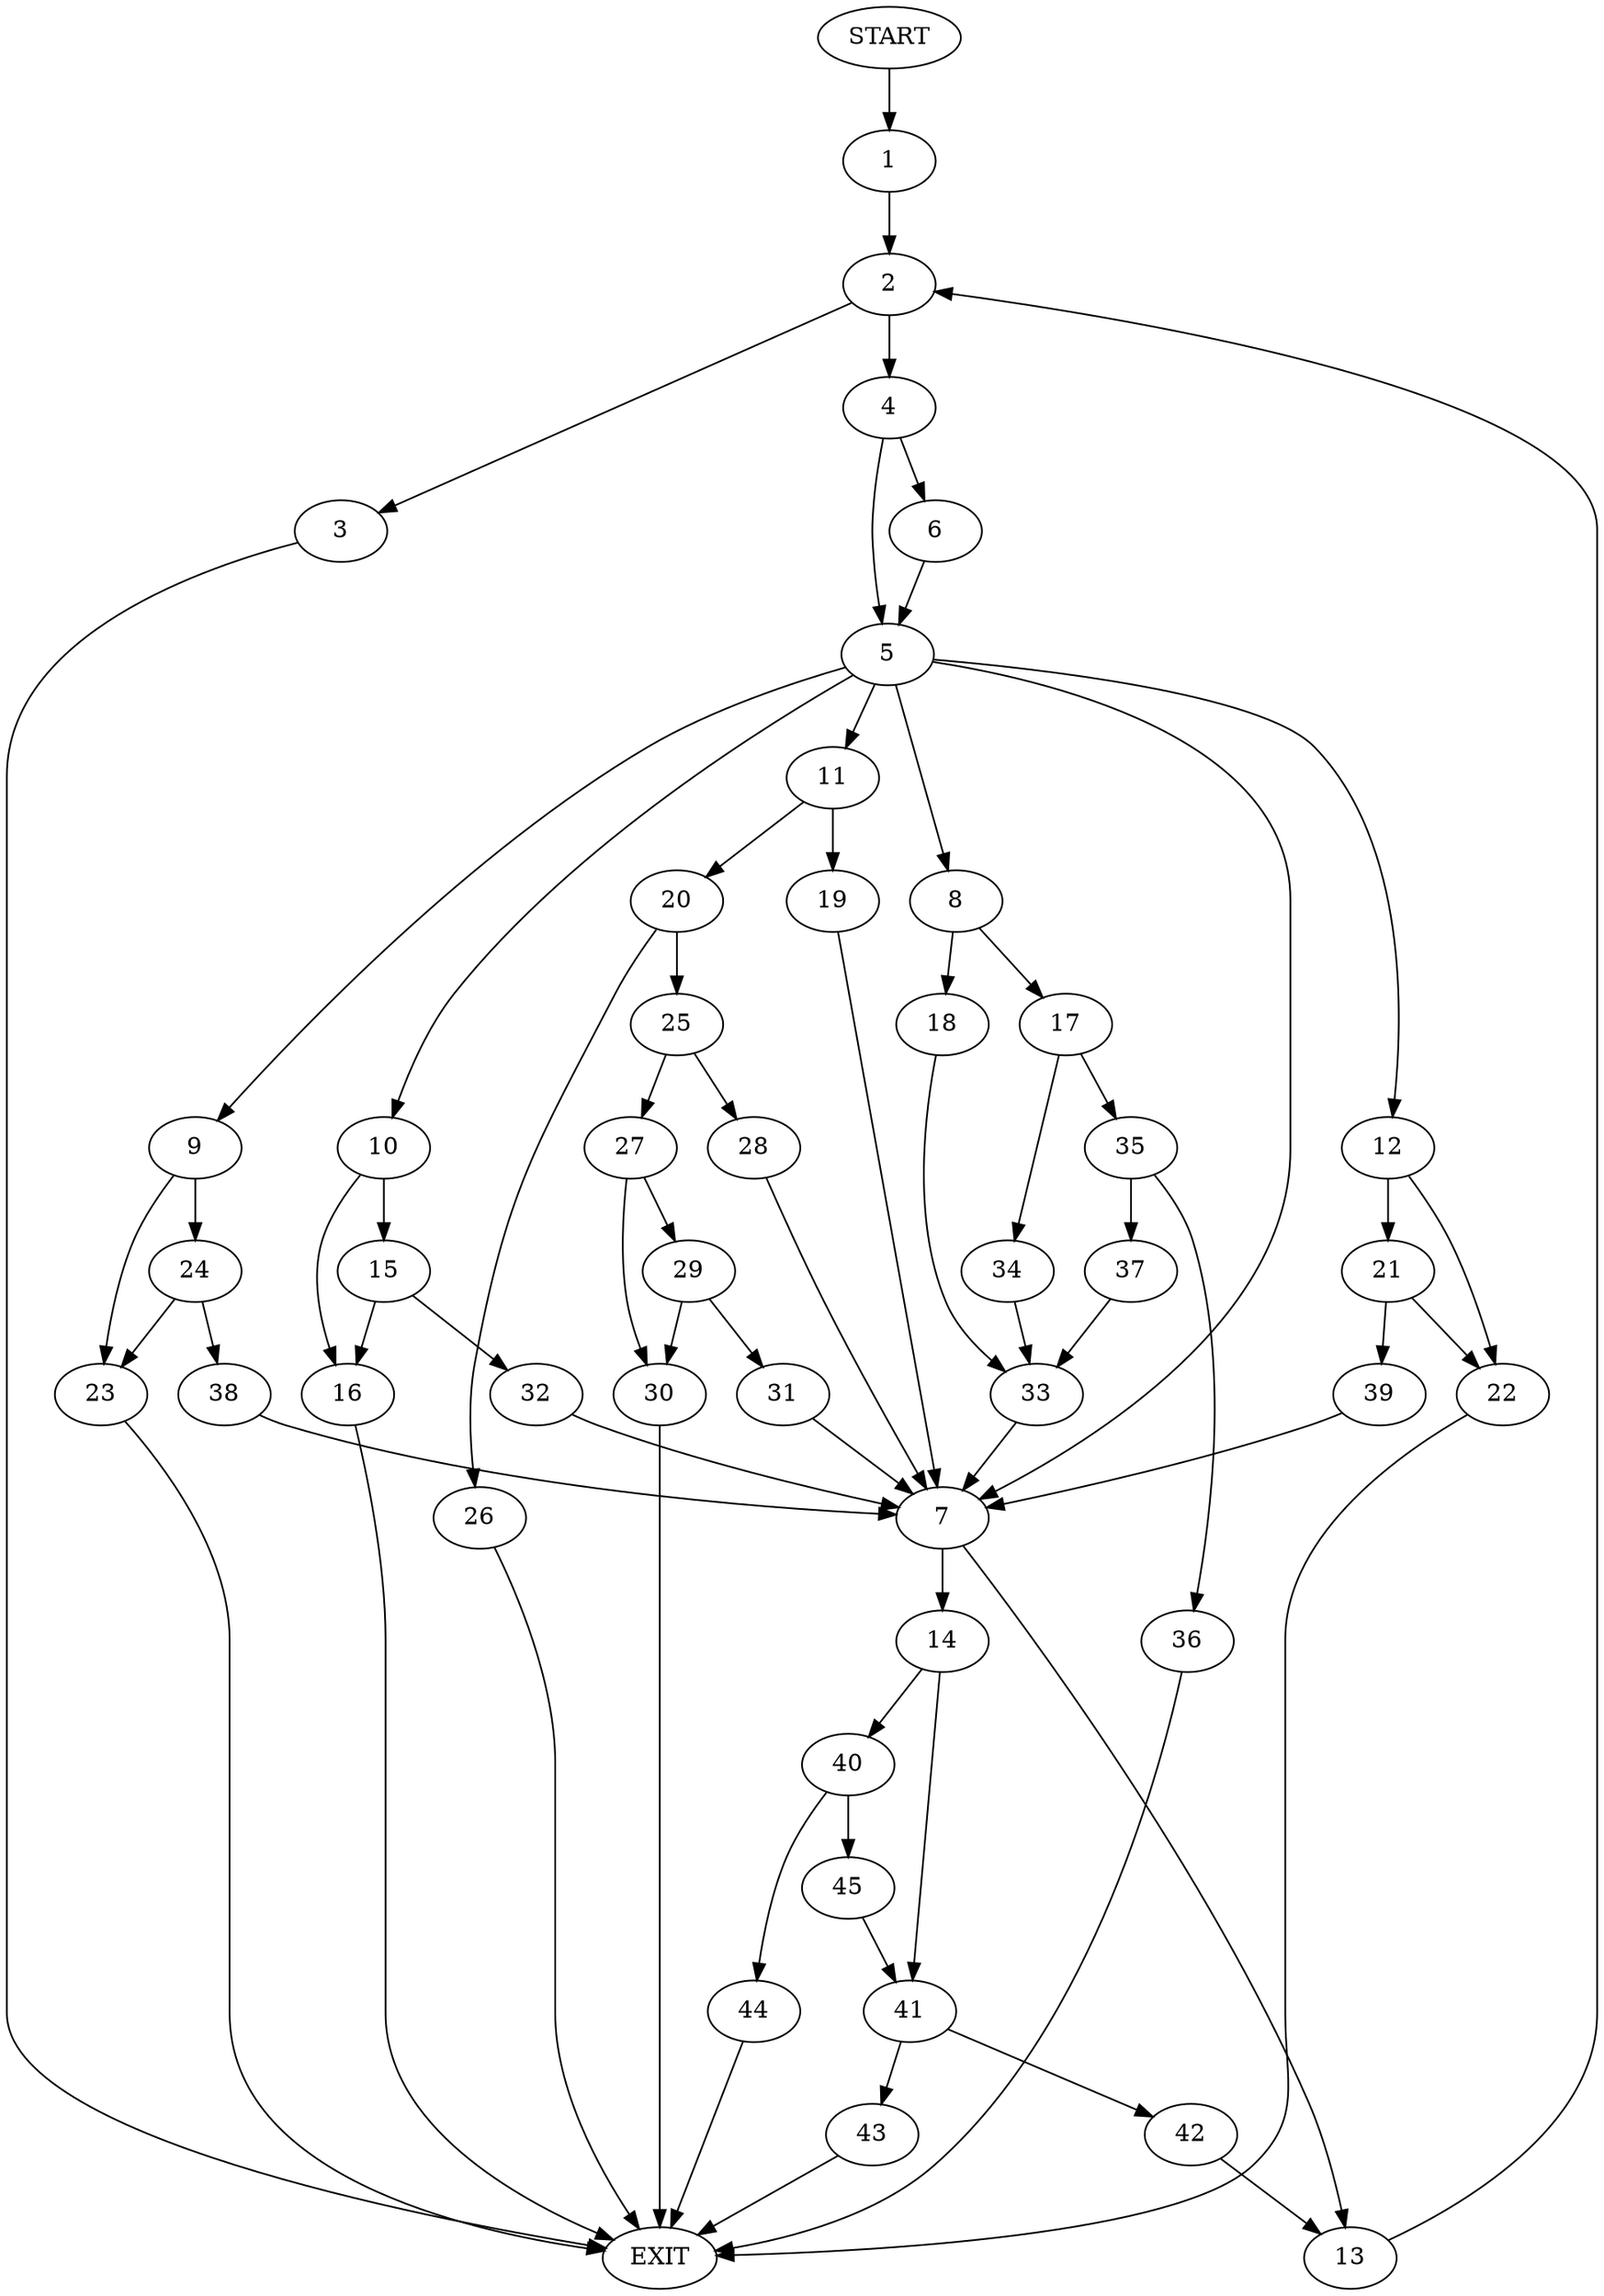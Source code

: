 digraph {
0 [label="START"]
46 [label="EXIT"]
0 -> 1
1 -> 2
2 -> 3
2 -> 4
3 -> 46
4 -> 5
4 -> 6
6 -> 5
5 -> 7
5 -> 8
5 -> 9
5 -> 10
5 -> 11
5 -> 12
7 -> 13
7 -> 14
10 -> 15
10 -> 16
8 -> 17
8 -> 18
11 -> 19
11 -> 20
12 -> 21
12 -> 22
9 -> 23
9 -> 24
20 -> 25
20 -> 26
19 -> 7
25 -> 27
25 -> 28
26 -> 46
27 -> 29
27 -> 30
28 -> 7
29 -> 31
29 -> 30
30 -> 46
31 -> 7
15 -> 32
15 -> 16
16 -> 46
32 -> 7
18 -> 33
17 -> 34
17 -> 35
33 -> 7
35 -> 36
35 -> 37
34 -> 33
37 -> 33
36 -> 46
24 -> 23
24 -> 38
23 -> 46
38 -> 7
22 -> 46
21 -> 22
21 -> 39
39 -> 7
13 -> 2
14 -> 40
14 -> 41
41 -> 42
41 -> 43
40 -> 44
40 -> 45
45 -> 41
44 -> 46
43 -> 46
42 -> 13
}
